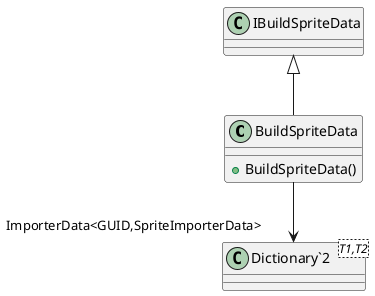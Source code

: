 @startuml
class BuildSpriteData {
    + BuildSpriteData()
}
class "Dictionary`2"<T1,T2> {
}
IBuildSpriteData <|-- BuildSpriteData
BuildSpriteData --> "ImporterData<GUID,SpriteImporterData>" "Dictionary`2"
@enduml
